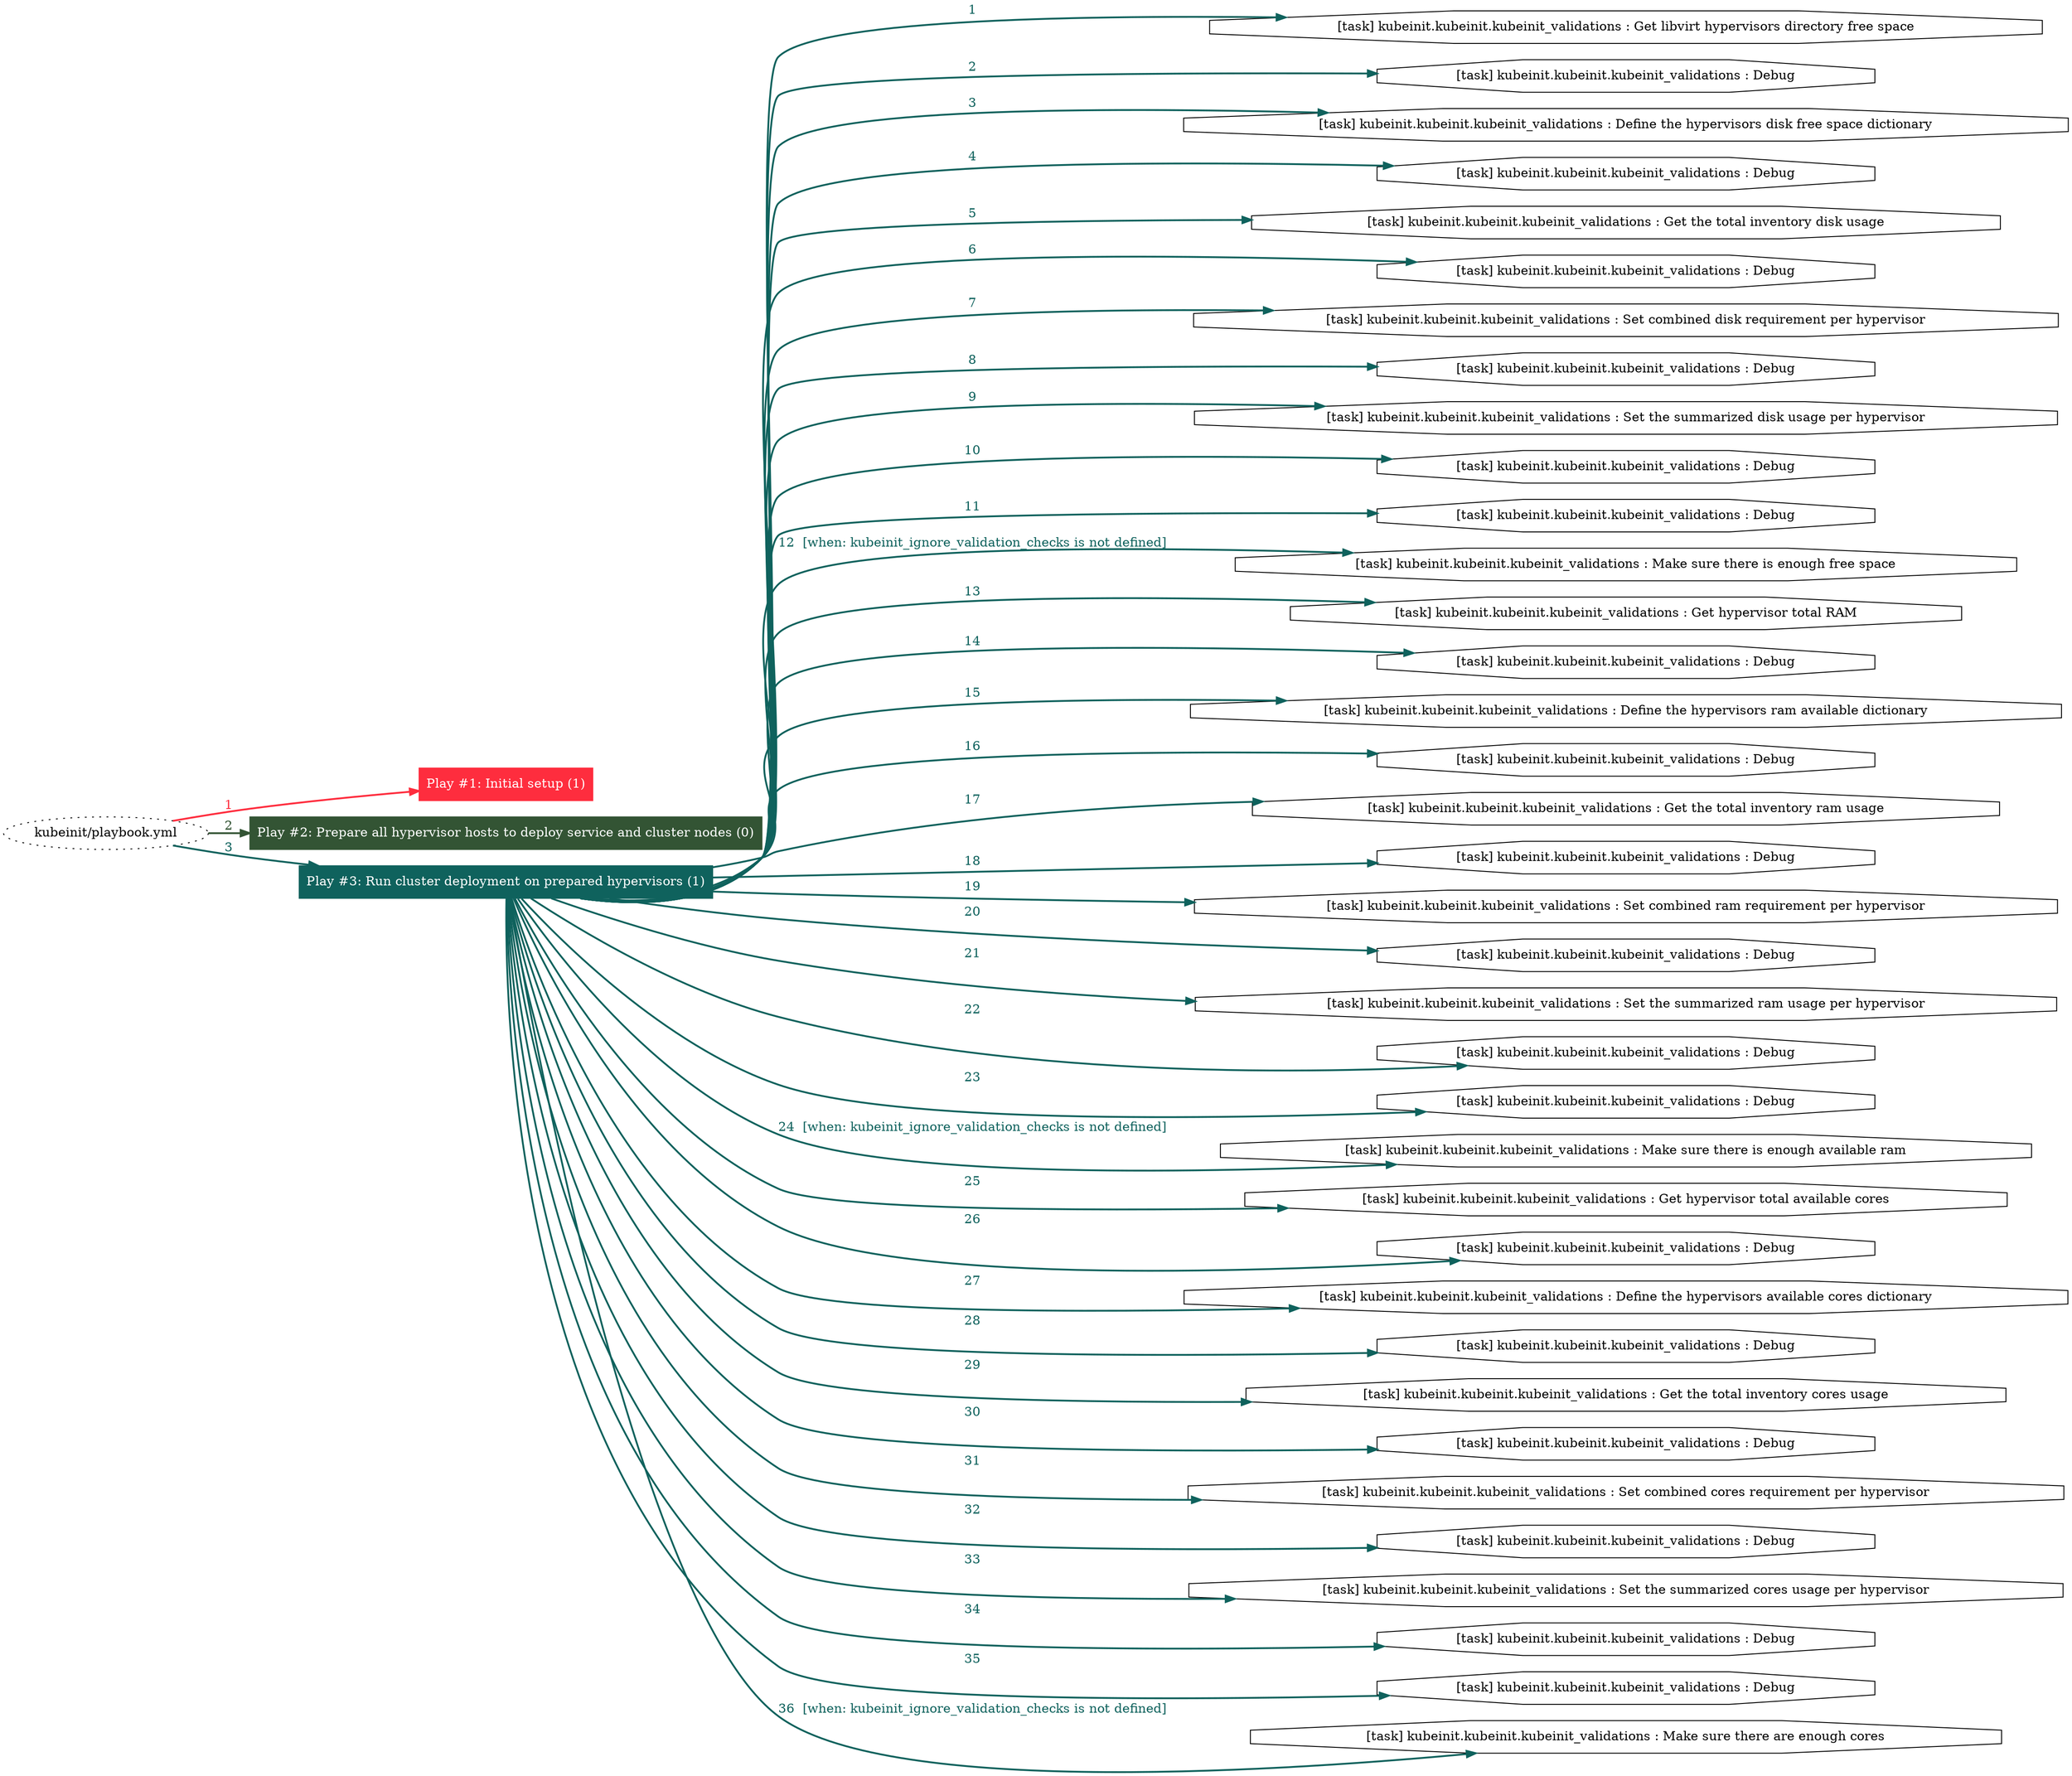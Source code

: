 digraph "kubeinit/playbook.yml "{
	graph [concentrate=true ordering=in rankdir=LR ratio=fill]
	edge [esep=5 sep=10]
	"kubeinit/playbook.yml" [id=root_node style=dotted]
	subgraph "Play #1: Initial setup (1) "{
		"Play #1: Initial setup (1)" [color="#fe2d3e" fontcolor="#ffffff" id="play_57cf6cec-b604-4334-a3dd-7b907f0beb50" shape=box style=filled tooltip=localhost]
		"kubeinit/playbook.yml" -> "Play #1: Initial setup (1)" [label=1 color="#fe2d3e" fontcolor="#fe2d3e" id="edge_b21445e7-5391-47b1-8fc6-cfaeae803ddd" style=bold]
	}
	subgraph "Play #2: Prepare all hypervisor hosts to deploy service and cluster nodes (0) "{
		"Play #2: Prepare all hypervisor hosts to deploy service and cluster nodes (0)" [color="#335434" fontcolor="#ffffff" id="play_475cc06e-c19a-4c73-ad52-94b0dd193d2b" shape=box style=filled tooltip=""]
		"kubeinit/playbook.yml" -> "Play #2: Prepare all hypervisor hosts to deploy service and cluster nodes (0)" [label=2 color="#335434" fontcolor="#335434" id="edge_5cd78ec2-1855-42a9-9a0a-c3f5af8d7b0c" style=bold]
	}
	subgraph "Play #3: Run cluster deployment on prepared hypervisors (1) "{
		"Play #3: Run cluster deployment on prepared hypervisors (1)" [color="#0f625d" fontcolor="#ffffff" id="play_bbb58642-55b2-498a-829b-2b6416ba7958" shape=box style=filled tooltip=localhost]
		"kubeinit/playbook.yml" -> "Play #3: Run cluster deployment on prepared hypervisors (1)" [label=3 color="#0f625d" fontcolor="#0f625d" id="edge_6b087223-1835-4ae2-a63e-d835a8e23159" style=bold]
		"task_c76c4e8f-8c0d-41ab-8671-bb38b3d82ba1" [label="[task] kubeinit.kubeinit.kubeinit_validations : Get libvirt hypervisors directory free space" id="task_c76c4e8f-8c0d-41ab-8671-bb38b3d82ba1" shape=octagon tooltip="[task] kubeinit.kubeinit.kubeinit_validations : Get libvirt hypervisors directory free space"]
		"Play #3: Run cluster deployment on prepared hypervisors (1)" -> "task_c76c4e8f-8c0d-41ab-8671-bb38b3d82ba1" [label=1 color="#0f625d" fontcolor="#0f625d" id="edge_50ce19c4-5c54-44fd-8da6-91af80123255" style=bold]
		"task_336e9386-9265-4db3-98f8-7b2146a5dfd2" [label="[task] kubeinit.kubeinit.kubeinit_validations : Debug" id="task_336e9386-9265-4db3-98f8-7b2146a5dfd2" shape=octagon tooltip="[task] kubeinit.kubeinit.kubeinit_validations : Debug"]
		"Play #3: Run cluster deployment on prepared hypervisors (1)" -> "task_336e9386-9265-4db3-98f8-7b2146a5dfd2" [label=2 color="#0f625d" fontcolor="#0f625d" id="edge_ecfaba21-4d83-4f23-b689-52ba6554ac03" style=bold]
		"task_5805edfc-7dbb-48c4-b5ab-e2b5ea88abe6" [label="[task] kubeinit.kubeinit.kubeinit_validations : Define the hypervisors disk free space dictionary" id="task_5805edfc-7dbb-48c4-b5ab-e2b5ea88abe6" shape=octagon tooltip="[task] kubeinit.kubeinit.kubeinit_validations : Define the hypervisors disk free space dictionary"]
		"Play #3: Run cluster deployment on prepared hypervisors (1)" -> "task_5805edfc-7dbb-48c4-b5ab-e2b5ea88abe6" [label=3 color="#0f625d" fontcolor="#0f625d" id="edge_f0e4d3bc-ed50-4f6e-ac97-c416cfbc63cd" style=bold]
		"task_b12a4648-743a-454f-9170-cf62bdedaa7f" [label="[task] kubeinit.kubeinit.kubeinit_validations : Debug" id="task_b12a4648-743a-454f-9170-cf62bdedaa7f" shape=octagon tooltip="[task] kubeinit.kubeinit.kubeinit_validations : Debug"]
		"Play #3: Run cluster deployment on prepared hypervisors (1)" -> "task_b12a4648-743a-454f-9170-cf62bdedaa7f" [label=4 color="#0f625d" fontcolor="#0f625d" id="edge_5f4b4027-b09c-4ec3-a2db-fd01a1b89fa1" style=bold]
		"task_2048ac6c-0d49-4f29-be7b-0799c97ddbfe" [label="[task] kubeinit.kubeinit.kubeinit_validations : Get the total inventory disk usage" id="task_2048ac6c-0d49-4f29-be7b-0799c97ddbfe" shape=octagon tooltip="[task] kubeinit.kubeinit.kubeinit_validations : Get the total inventory disk usage"]
		"Play #3: Run cluster deployment on prepared hypervisors (1)" -> "task_2048ac6c-0d49-4f29-be7b-0799c97ddbfe" [label=5 color="#0f625d" fontcolor="#0f625d" id="edge_1313ac93-0871-48ed-a622-fcca0f0a356e" style=bold]
		"task_b7097883-be0e-457b-89ec-a20df2bd009c" [label="[task] kubeinit.kubeinit.kubeinit_validations : Debug" id="task_b7097883-be0e-457b-89ec-a20df2bd009c" shape=octagon tooltip="[task] kubeinit.kubeinit.kubeinit_validations : Debug"]
		"Play #3: Run cluster deployment on prepared hypervisors (1)" -> "task_b7097883-be0e-457b-89ec-a20df2bd009c" [label=6 color="#0f625d" fontcolor="#0f625d" id="edge_b8685ef2-e300-47cc-9549-eae33d7510c7" style=bold]
		"task_8a16f696-ddbb-4c8d-9ce6-687f5a96698b" [label="[task] kubeinit.kubeinit.kubeinit_validations : Set combined disk requirement per hypervisor" id="task_8a16f696-ddbb-4c8d-9ce6-687f5a96698b" shape=octagon tooltip="[task] kubeinit.kubeinit.kubeinit_validations : Set combined disk requirement per hypervisor"]
		"Play #3: Run cluster deployment on prepared hypervisors (1)" -> "task_8a16f696-ddbb-4c8d-9ce6-687f5a96698b" [label=7 color="#0f625d" fontcolor="#0f625d" id="edge_0e1c13ea-35ed-4533-b3a2-fc39979fc68c" style=bold]
		"task_285507dd-e5c8-4b3f-b4c2-eabe1d541815" [label="[task] kubeinit.kubeinit.kubeinit_validations : Debug" id="task_285507dd-e5c8-4b3f-b4c2-eabe1d541815" shape=octagon tooltip="[task] kubeinit.kubeinit.kubeinit_validations : Debug"]
		"Play #3: Run cluster deployment on prepared hypervisors (1)" -> "task_285507dd-e5c8-4b3f-b4c2-eabe1d541815" [label=8 color="#0f625d" fontcolor="#0f625d" id="edge_09bcc5db-3789-4394-831b-2d5ba5ff5097" style=bold]
		"task_eaa319eb-e523-446a-bd8c-bd0ee0774661" [label="[task] kubeinit.kubeinit.kubeinit_validations : Set the summarized disk usage per hypervisor" id="task_eaa319eb-e523-446a-bd8c-bd0ee0774661" shape=octagon tooltip="[task] kubeinit.kubeinit.kubeinit_validations : Set the summarized disk usage per hypervisor"]
		"Play #3: Run cluster deployment on prepared hypervisors (1)" -> "task_eaa319eb-e523-446a-bd8c-bd0ee0774661" [label=9 color="#0f625d" fontcolor="#0f625d" id="edge_55745019-f7a8-42d5-9080-9e2a6e2cd958" style=bold]
		"task_22bfe290-e7a6-4cec-be6a-a571657557be" [label="[task] kubeinit.kubeinit.kubeinit_validations : Debug" id="task_22bfe290-e7a6-4cec-be6a-a571657557be" shape=octagon tooltip="[task] kubeinit.kubeinit.kubeinit_validations : Debug"]
		"Play #3: Run cluster deployment on prepared hypervisors (1)" -> "task_22bfe290-e7a6-4cec-be6a-a571657557be" [label=10 color="#0f625d" fontcolor="#0f625d" id="edge_414278b1-75ff-40cd-8d9a-0ca0bce2262f" style=bold]
		"task_87d8ae91-f0dc-4454-b1c0-9e4ad50dd584" [label="[task] kubeinit.kubeinit.kubeinit_validations : Debug" id="task_87d8ae91-f0dc-4454-b1c0-9e4ad50dd584" shape=octagon tooltip="[task] kubeinit.kubeinit.kubeinit_validations : Debug"]
		"Play #3: Run cluster deployment on prepared hypervisors (1)" -> "task_87d8ae91-f0dc-4454-b1c0-9e4ad50dd584" [label=11 color="#0f625d" fontcolor="#0f625d" id="edge_bb53f74e-0b50-49c2-89d4-107bc6597c17" style=bold]
		"task_f135381f-fab3-4b08-91b9-3ce846756037" [label="[task] kubeinit.kubeinit.kubeinit_validations : Make sure there is enough free space" id="task_f135381f-fab3-4b08-91b9-3ce846756037" shape=octagon tooltip="[task] kubeinit.kubeinit.kubeinit_validations : Make sure there is enough free space"]
		"Play #3: Run cluster deployment on prepared hypervisors (1)" -> "task_f135381f-fab3-4b08-91b9-3ce846756037" [label="12  [when: kubeinit_ignore_validation_checks is not defined]" color="#0f625d" fontcolor="#0f625d" id="edge_2d6ac4cb-ecd0-4a3e-bdfc-5fc9b3f3983b" style=bold]
		"task_ce7add32-3071-42d3-a8c0-3b1c6ef610e4" [label="[task] kubeinit.kubeinit.kubeinit_validations : Get hypervisor total RAM" id="task_ce7add32-3071-42d3-a8c0-3b1c6ef610e4" shape=octagon tooltip="[task] kubeinit.kubeinit.kubeinit_validations : Get hypervisor total RAM"]
		"Play #3: Run cluster deployment on prepared hypervisors (1)" -> "task_ce7add32-3071-42d3-a8c0-3b1c6ef610e4" [label=13 color="#0f625d" fontcolor="#0f625d" id="edge_ebd19c1d-b4a3-4376-b835-c3d057697e66" style=bold]
		"task_960b393f-52c6-49d5-be14-c2f4c4bc80ca" [label="[task] kubeinit.kubeinit.kubeinit_validations : Debug" id="task_960b393f-52c6-49d5-be14-c2f4c4bc80ca" shape=octagon tooltip="[task] kubeinit.kubeinit.kubeinit_validations : Debug"]
		"Play #3: Run cluster deployment on prepared hypervisors (1)" -> "task_960b393f-52c6-49d5-be14-c2f4c4bc80ca" [label=14 color="#0f625d" fontcolor="#0f625d" id="edge_2502bf4d-b91a-42b8-b113-538ae57001a3" style=bold]
		"task_a3c03670-fead-4b71-ade6-940cf1c41318" [label="[task] kubeinit.kubeinit.kubeinit_validations : Define the hypervisors ram available dictionary" id="task_a3c03670-fead-4b71-ade6-940cf1c41318" shape=octagon tooltip="[task] kubeinit.kubeinit.kubeinit_validations : Define the hypervisors ram available dictionary"]
		"Play #3: Run cluster deployment on prepared hypervisors (1)" -> "task_a3c03670-fead-4b71-ade6-940cf1c41318" [label=15 color="#0f625d" fontcolor="#0f625d" id="edge_cc219ae3-bcdc-4a34-bb22-cecdc4edaa67" style=bold]
		"task_1df186e5-8d3c-4262-8553-1844063b30ad" [label="[task] kubeinit.kubeinit.kubeinit_validations : Debug" id="task_1df186e5-8d3c-4262-8553-1844063b30ad" shape=octagon tooltip="[task] kubeinit.kubeinit.kubeinit_validations : Debug"]
		"Play #3: Run cluster deployment on prepared hypervisors (1)" -> "task_1df186e5-8d3c-4262-8553-1844063b30ad" [label=16 color="#0f625d" fontcolor="#0f625d" id="edge_a31ae921-a0b0-49ba-9060-d328e113b1bd" style=bold]
		"task_4ff90ce0-15ca-4658-812e-cbc89aaf49af" [label="[task] kubeinit.kubeinit.kubeinit_validations : Get the total inventory ram usage" id="task_4ff90ce0-15ca-4658-812e-cbc89aaf49af" shape=octagon tooltip="[task] kubeinit.kubeinit.kubeinit_validations : Get the total inventory ram usage"]
		"Play #3: Run cluster deployment on prepared hypervisors (1)" -> "task_4ff90ce0-15ca-4658-812e-cbc89aaf49af" [label=17 color="#0f625d" fontcolor="#0f625d" id="edge_8346a458-1586-4144-af79-13b7f9f87fdb" style=bold]
		"task_eaef0fd6-ff26-4067-99f1-354a76a453da" [label="[task] kubeinit.kubeinit.kubeinit_validations : Debug" id="task_eaef0fd6-ff26-4067-99f1-354a76a453da" shape=octagon tooltip="[task] kubeinit.kubeinit.kubeinit_validations : Debug"]
		"Play #3: Run cluster deployment on prepared hypervisors (1)" -> "task_eaef0fd6-ff26-4067-99f1-354a76a453da" [label=18 color="#0f625d" fontcolor="#0f625d" id="edge_8c89ab65-ecbe-4133-8d65-db62507ece84" style=bold]
		"task_ee1ffd35-d486-48a3-91bf-ecfba9c32c1e" [label="[task] kubeinit.kubeinit.kubeinit_validations : Set combined ram requirement per hypervisor" id="task_ee1ffd35-d486-48a3-91bf-ecfba9c32c1e" shape=octagon tooltip="[task] kubeinit.kubeinit.kubeinit_validations : Set combined ram requirement per hypervisor"]
		"Play #3: Run cluster deployment on prepared hypervisors (1)" -> "task_ee1ffd35-d486-48a3-91bf-ecfba9c32c1e" [label=19 color="#0f625d" fontcolor="#0f625d" id="edge_7095fc67-2b77-4251-b231-45e7ac373c4d" style=bold]
		"task_03b528e3-8886-4c75-838c-53a2a27c89e6" [label="[task] kubeinit.kubeinit.kubeinit_validations : Debug" id="task_03b528e3-8886-4c75-838c-53a2a27c89e6" shape=octagon tooltip="[task] kubeinit.kubeinit.kubeinit_validations : Debug"]
		"Play #3: Run cluster deployment on prepared hypervisors (1)" -> "task_03b528e3-8886-4c75-838c-53a2a27c89e6" [label=20 color="#0f625d" fontcolor="#0f625d" id="edge_496f917b-e59b-488e-88d0-cfdf1ed4a4ef" style=bold]
		"task_f16b425c-0cb7-4b70-9975-fcb5e9aad67b" [label="[task] kubeinit.kubeinit.kubeinit_validations : Set the summarized ram usage per hypervisor" id="task_f16b425c-0cb7-4b70-9975-fcb5e9aad67b" shape=octagon tooltip="[task] kubeinit.kubeinit.kubeinit_validations : Set the summarized ram usage per hypervisor"]
		"Play #3: Run cluster deployment on prepared hypervisors (1)" -> "task_f16b425c-0cb7-4b70-9975-fcb5e9aad67b" [label=21 color="#0f625d" fontcolor="#0f625d" id="edge_175e5828-1479-4e76-8c89-a94ffbff0cd5" style=bold]
		"task_769042b3-59a0-4267-a7a2-775ca0eb8e5e" [label="[task] kubeinit.kubeinit.kubeinit_validations : Debug" id="task_769042b3-59a0-4267-a7a2-775ca0eb8e5e" shape=octagon tooltip="[task] kubeinit.kubeinit.kubeinit_validations : Debug"]
		"Play #3: Run cluster deployment on prepared hypervisors (1)" -> "task_769042b3-59a0-4267-a7a2-775ca0eb8e5e" [label=22 color="#0f625d" fontcolor="#0f625d" id="edge_528ae3a6-f9aa-4dbc-b989-bfc7a8d3cad6" style=bold]
		"task_dd0ae0d2-a6f5-48cb-967e-9bcadea17f4d" [label="[task] kubeinit.kubeinit.kubeinit_validations : Debug" id="task_dd0ae0d2-a6f5-48cb-967e-9bcadea17f4d" shape=octagon tooltip="[task] kubeinit.kubeinit.kubeinit_validations : Debug"]
		"Play #3: Run cluster deployment on prepared hypervisors (1)" -> "task_dd0ae0d2-a6f5-48cb-967e-9bcadea17f4d" [label=23 color="#0f625d" fontcolor="#0f625d" id="edge_66aa8219-f6cb-43a6-9f05-f78c7c7f510b" style=bold]
		"task_017341b4-824e-4233-a9df-5595b15ad4b6" [label="[task] kubeinit.kubeinit.kubeinit_validations : Make sure there is enough available ram" id="task_017341b4-824e-4233-a9df-5595b15ad4b6" shape=octagon tooltip="[task] kubeinit.kubeinit.kubeinit_validations : Make sure there is enough available ram"]
		"Play #3: Run cluster deployment on prepared hypervisors (1)" -> "task_017341b4-824e-4233-a9df-5595b15ad4b6" [label="24  [when: kubeinit_ignore_validation_checks is not defined]" color="#0f625d" fontcolor="#0f625d" id="edge_bddee07f-ac5e-4c38-be1a-2a576a396c37" style=bold]
		"task_819abd26-a60b-44d8-8da5-3ec557696013" [label="[task] kubeinit.kubeinit.kubeinit_validations : Get hypervisor total available cores" id="task_819abd26-a60b-44d8-8da5-3ec557696013" shape=octagon tooltip="[task] kubeinit.kubeinit.kubeinit_validations : Get hypervisor total available cores"]
		"Play #3: Run cluster deployment on prepared hypervisors (1)" -> "task_819abd26-a60b-44d8-8da5-3ec557696013" [label=25 color="#0f625d" fontcolor="#0f625d" id="edge_1c673cd1-c604-4dbf-a76f-16ee5e890568" style=bold]
		"task_684f9d7b-0bc0-425d-b14a-d07990f2e7f4" [label="[task] kubeinit.kubeinit.kubeinit_validations : Debug" id="task_684f9d7b-0bc0-425d-b14a-d07990f2e7f4" shape=octagon tooltip="[task] kubeinit.kubeinit.kubeinit_validations : Debug"]
		"Play #3: Run cluster deployment on prepared hypervisors (1)" -> "task_684f9d7b-0bc0-425d-b14a-d07990f2e7f4" [label=26 color="#0f625d" fontcolor="#0f625d" id="edge_030744c9-dc83-4533-9d24-3eea8ef3b2c9" style=bold]
		"task_790c32af-920e-4b8e-93dc-850ed9be6281" [label="[task] kubeinit.kubeinit.kubeinit_validations : Define the hypervisors available cores dictionary" id="task_790c32af-920e-4b8e-93dc-850ed9be6281" shape=octagon tooltip="[task] kubeinit.kubeinit.kubeinit_validations : Define the hypervisors available cores dictionary"]
		"Play #3: Run cluster deployment on prepared hypervisors (1)" -> "task_790c32af-920e-4b8e-93dc-850ed9be6281" [label=27 color="#0f625d" fontcolor="#0f625d" id="edge_7867cd96-a8f0-4207-ad81-a367bf84552d" style=bold]
		"task_11b00aa2-5b9b-4584-99c1-f1d5e4239982" [label="[task] kubeinit.kubeinit.kubeinit_validations : Debug" id="task_11b00aa2-5b9b-4584-99c1-f1d5e4239982" shape=octagon tooltip="[task] kubeinit.kubeinit.kubeinit_validations : Debug"]
		"Play #3: Run cluster deployment on prepared hypervisors (1)" -> "task_11b00aa2-5b9b-4584-99c1-f1d5e4239982" [label=28 color="#0f625d" fontcolor="#0f625d" id="edge_9b32cea8-d03b-4b08-be07-668d0c28b787" style=bold]
		"task_cb9ac17d-74fe-401f-ae37-17c46403475e" [label="[task] kubeinit.kubeinit.kubeinit_validations : Get the total inventory cores usage" id="task_cb9ac17d-74fe-401f-ae37-17c46403475e" shape=octagon tooltip="[task] kubeinit.kubeinit.kubeinit_validations : Get the total inventory cores usage"]
		"Play #3: Run cluster deployment on prepared hypervisors (1)" -> "task_cb9ac17d-74fe-401f-ae37-17c46403475e" [label=29 color="#0f625d" fontcolor="#0f625d" id="edge_dbea7044-d35e-4bb8-9d72-20c758b2c91f" style=bold]
		"task_58a4c064-d118-4b56-8015-0804f53e4fb0" [label="[task] kubeinit.kubeinit.kubeinit_validations : Debug" id="task_58a4c064-d118-4b56-8015-0804f53e4fb0" shape=octagon tooltip="[task] kubeinit.kubeinit.kubeinit_validations : Debug"]
		"Play #3: Run cluster deployment on prepared hypervisors (1)" -> "task_58a4c064-d118-4b56-8015-0804f53e4fb0" [label=30 color="#0f625d" fontcolor="#0f625d" id="edge_1f3a4adb-cf3f-4bda-a3b9-aa4a6a93ba19" style=bold]
		"task_c5b94db3-4f26-4a9b-aa30-02cc4a0962fa" [label="[task] kubeinit.kubeinit.kubeinit_validations : Set combined cores requirement per hypervisor" id="task_c5b94db3-4f26-4a9b-aa30-02cc4a0962fa" shape=octagon tooltip="[task] kubeinit.kubeinit.kubeinit_validations : Set combined cores requirement per hypervisor"]
		"Play #3: Run cluster deployment on prepared hypervisors (1)" -> "task_c5b94db3-4f26-4a9b-aa30-02cc4a0962fa" [label=31 color="#0f625d" fontcolor="#0f625d" id="edge_551c21d9-3995-4c37-969f-41f9609d954a" style=bold]
		"task_fca57826-4e84-4dbb-a318-23bce1d5f743" [label="[task] kubeinit.kubeinit.kubeinit_validations : Debug" id="task_fca57826-4e84-4dbb-a318-23bce1d5f743" shape=octagon tooltip="[task] kubeinit.kubeinit.kubeinit_validations : Debug"]
		"Play #3: Run cluster deployment on prepared hypervisors (1)" -> "task_fca57826-4e84-4dbb-a318-23bce1d5f743" [label=32 color="#0f625d" fontcolor="#0f625d" id="edge_f94022ed-44fe-47db-8f6c-265ff16173ac" style=bold]
		"task_e3ba73a1-876b-4217-967e-0d7da7af0507" [label="[task] kubeinit.kubeinit.kubeinit_validations : Set the summarized cores usage per hypervisor" id="task_e3ba73a1-876b-4217-967e-0d7da7af0507" shape=octagon tooltip="[task] kubeinit.kubeinit.kubeinit_validations : Set the summarized cores usage per hypervisor"]
		"Play #3: Run cluster deployment on prepared hypervisors (1)" -> "task_e3ba73a1-876b-4217-967e-0d7da7af0507" [label=33 color="#0f625d" fontcolor="#0f625d" id="edge_5c36a72d-9e5f-4eb1-b332-ac4bec3014a0" style=bold]
		"task_a6c1de90-bf20-4a0f-b800-fbc78370fcab" [label="[task] kubeinit.kubeinit.kubeinit_validations : Debug" id="task_a6c1de90-bf20-4a0f-b800-fbc78370fcab" shape=octagon tooltip="[task] kubeinit.kubeinit.kubeinit_validations : Debug"]
		"Play #3: Run cluster deployment on prepared hypervisors (1)" -> "task_a6c1de90-bf20-4a0f-b800-fbc78370fcab" [label=34 color="#0f625d" fontcolor="#0f625d" id="edge_60c1582a-29d8-44a6-b162-381363da2135" style=bold]
		"task_23c0acd0-2cf2-4da2-98eb-dd2385f67829" [label="[task] kubeinit.kubeinit.kubeinit_validations : Debug" id="task_23c0acd0-2cf2-4da2-98eb-dd2385f67829" shape=octagon tooltip="[task] kubeinit.kubeinit.kubeinit_validations : Debug"]
		"Play #3: Run cluster deployment on prepared hypervisors (1)" -> "task_23c0acd0-2cf2-4da2-98eb-dd2385f67829" [label=35 color="#0f625d" fontcolor="#0f625d" id="edge_019a20f6-8d92-4074-91f5-41617a2a4253" style=bold]
		"task_c2b7e7a9-7281-4ba9-b007-8c096727e62e" [label="[task] kubeinit.kubeinit.kubeinit_validations : Make sure there are enough cores" id="task_c2b7e7a9-7281-4ba9-b007-8c096727e62e" shape=octagon tooltip="[task] kubeinit.kubeinit.kubeinit_validations : Make sure there are enough cores"]
		"Play #3: Run cluster deployment on prepared hypervisors (1)" -> "task_c2b7e7a9-7281-4ba9-b007-8c096727e62e" [label="36  [when: kubeinit_ignore_validation_checks is not defined]" color="#0f625d" fontcolor="#0f625d" id="edge_3bf7dcce-06cf-4553-b06d-c2584ca3ad9d" style=bold]
	}
}
